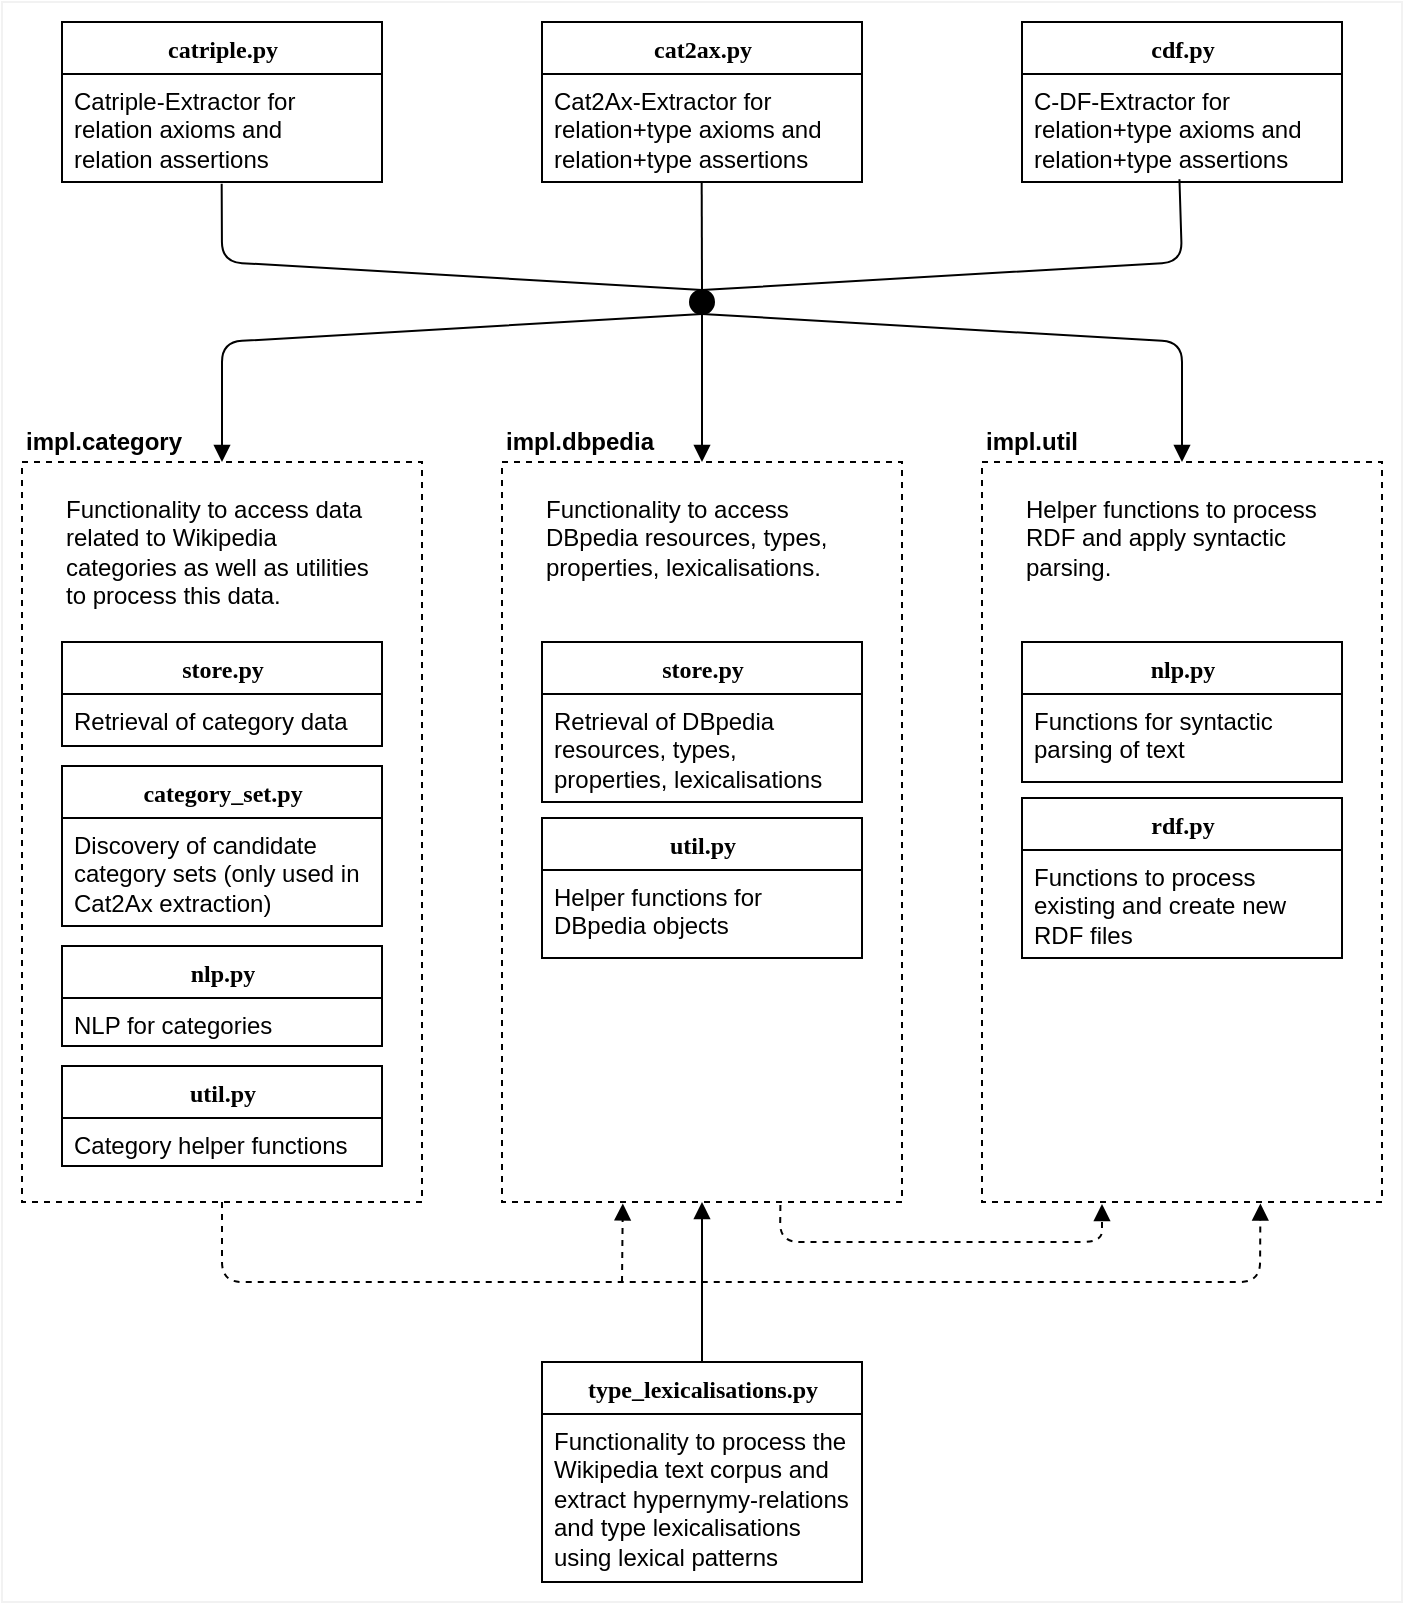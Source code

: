 <mxfile version="10.8.1" type="device"><diagram name="Page-1" id="9f46799a-70d6-7492-0946-bef42562c5a5"><mxGraphModel dx="964" dy="499" grid="1" gridSize="10" guides="1" tooltips="1" connect="1" arrows="1" fold="1" page="1" pageScale="1" pageWidth="1100" pageHeight="850" background="#ffffff" math="0" shadow="0"><root><mxCell id="0"/><mxCell id="1" parent="0"/><mxCell id="nBmZnEnPKe8-5diGlsJb-5" value="" style="rounded=0;whiteSpace=wrap;html=1;fillColor=none;dashed=1;" vertex="1" parent="1"><mxGeometry x="60" y="260" width="200" height="370" as="geometry"/></mxCell><mxCell id="78961159f06e98e8-30" value="cat2ax.py" style="swimlane;html=1;fontStyle=1;align=center;verticalAlign=top;childLayout=stackLayout;horizontal=1;startSize=26;horizontalStack=0;resizeParent=1;resizeLast=0;collapsible=1;marginBottom=0;swimlaneFillColor=#ffffff;rounded=0;shadow=0;comic=0;labelBackgroundColor=none;strokeColor=#000000;strokeWidth=1;fillColor=none;fontFamily=Verdana;fontSize=12;fontColor=#000000;" parent="1" vertex="1"><mxGeometry x="320" y="40" width="160" height="80" as="geometry"/></mxCell><mxCell id="78961159f06e98e8-31" value="Cat2Ax-Extractor for relation+type axioms and relation+type assertions" style="text;html=1;strokeColor=none;fillColor=none;align=left;verticalAlign=top;spacingLeft=4;spacingRight=4;whiteSpace=wrap;overflow=hidden;rotatable=0;points=[[0,0.5],[1,0.5]];portConstraint=eastwest;" parent="78961159f06e98e8-30" vertex="1"><mxGeometry y="26" width="160" height="54" as="geometry"/></mxCell><mxCell id="78961159f06e98e8-56" value="store.py" style="swimlane;html=1;fontStyle=1;align=center;verticalAlign=top;childLayout=stackLayout;horizontal=1;startSize=26;horizontalStack=0;resizeParent=1;resizeLast=0;collapsible=1;marginBottom=0;swimlaneFillColor=#ffffff;rounded=0;shadow=0;comic=0;labelBackgroundColor=none;strokeColor=#000000;strokeWidth=1;fillColor=none;fontFamily=Verdana;fontSize=12;fontColor=#000000;" parent="1" vertex="1"><mxGeometry x="80" y="350" width="160" height="52" as="geometry"/></mxCell><mxCell id="78961159f06e98e8-57" value="Retrieval of category data" style="text;html=1;strokeColor=none;fillColor=none;align=left;verticalAlign=top;spacingLeft=4;spacingRight=4;whiteSpace=wrap;overflow=hidden;rotatable=0;points=[[0,0.5],[1,0.5]];portConstraint=eastwest;" parent="78961159f06e98e8-56" vertex="1"><mxGeometry y="26" width="160" height="26" as="geometry"/></mxCell><mxCell id="nBmZnEnPKe8-5diGlsJb-1" value="catriple.py" style="swimlane;html=1;fontStyle=1;align=center;verticalAlign=top;childLayout=stackLayout;horizontal=1;startSize=26;horizontalStack=0;resizeParent=1;resizeLast=0;collapsible=1;marginBottom=0;swimlaneFillColor=#ffffff;rounded=0;shadow=0;comic=0;labelBackgroundColor=none;strokeColor=#000000;strokeWidth=1;fillColor=none;fontFamily=Verdana;fontSize=12;fontColor=#000000;" vertex="1" parent="1"><mxGeometry x="80" y="40" width="160" height="80" as="geometry"/></mxCell><mxCell id="nBmZnEnPKe8-5diGlsJb-2" value="Catriple-Extractor for relation axioms and&lt;br&gt;relation assertions" style="text;html=1;strokeColor=none;fillColor=none;align=left;verticalAlign=top;spacingLeft=4;spacingRight=4;whiteSpace=wrap;overflow=hidden;rotatable=0;points=[[0,0.5],[1,0.5]];portConstraint=eastwest;" vertex="1" parent="nBmZnEnPKe8-5diGlsJb-1"><mxGeometry y="26" width="160" height="54" as="geometry"/></mxCell><mxCell id="nBmZnEnPKe8-5diGlsJb-3" value="cdf.py" style="swimlane;html=1;fontStyle=1;align=center;verticalAlign=top;childLayout=stackLayout;horizontal=1;startSize=26;horizontalStack=0;resizeParent=1;resizeLast=0;collapsible=1;marginBottom=0;swimlaneFillColor=#ffffff;rounded=0;shadow=0;comic=0;labelBackgroundColor=none;strokeColor=#000000;strokeWidth=1;fillColor=none;fontFamily=Verdana;fontSize=12;fontColor=#000000;" vertex="1" parent="1"><mxGeometry x="560" y="40" width="160" height="80" as="geometry"/></mxCell><mxCell id="nBmZnEnPKe8-5diGlsJb-4" value="C-DF-Extractor for relation+type axioms and relation+type assertions" style="text;html=1;strokeColor=none;fillColor=none;align=left;verticalAlign=top;spacingLeft=4;spacingRight=4;whiteSpace=wrap;overflow=hidden;rotatable=0;points=[[0,0.5],[1,0.5]];portConstraint=eastwest;" vertex="1" parent="nBmZnEnPKe8-5diGlsJb-3"><mxGeometry y="26" width="160" height="54" as="geometry"/></mxCell><mxCell id="nBmZnEnPKe8-5diGlsJb-6" value="&lt;b&gt;impl.category&lt;/b&gt;" style="text;html=1;strokeColor=none;fillColor=none;align=left;verticalAlign=middle;whiteSpace=wrap;rounded=0;dashed=1;" vertex="1" parent="1"><mxGeometry x="60" y="240" width="200" height="20" as="geometry"/></mxCell><mxCell id="nBmZnEnPKe8-5diGlsJb-7" value="" style="rounded=0;whiteSpace=wrap;html=1;fillColor=none;dashed=1;" vertex="1" parent="1"><mxGeometry x="300" y="260" width="200" height="370" as="geometry"/></mxCell><mxCell id="nBmZnEnPKe8-5diGlsJb-8" value="&lt;b&gt;impl.dbpedia&lt;/b&gt;" style="text;html=1;strokeColor=none;fillColor=none;align=left;verticalAlign=middle;whiteSpace=wrap;rounded=0;dashed=1;" vertex="1" parent="1"><mxGeometry x="300" y="240" width="200" height="20" as="geometry"/></mxCell><mxCell id="nBmZnEnPKe8-5diGlsJb-9" value="" style="rounded=0;whiteSpace=wrap;html=1;fillColor=none;dashed=1;" vertex="1" parent="1"><mxGeometry x="540" y="260" width="200" height="370" as="geometry"/></mxCell><mxCell id="nBmZnEnPKe8-5diGlsJb-10" value="&lt;b&gt;impl.util&lt;/b&gt;" style="text;html=1;strokeColor=none;fillColor=none;align=left;verticalAlign=middle;whiteSpace=wrap;rounded=0;dashed=1;" vertex="1" parent="1"><mxGeometry x="540" y="240" width="200" height="20" as="geometry"/></mxCell><mxCell id="nBmZnEnPKe8-5diGlsJb-11" value="" style="endArrow=none;html=1;exitX=0.5;exitY=1;exitDx=0;exitDy=0;entryX=0.5;entryY=1;entryDx=0;entryDy=0;startArrow=block;startFill=1;" edge="1" parent="1" source="nBmZnEnPKe8-5diGlsJb-6" target="nBmZnEnPKe8-5diGlsJb-14"><mxGeometry width="50" height="50" relative="1" as="geometry"><mxPoint x="270" y="220" as="sourcePoint"/><mxPoint x="400" y="180" as="targetPoint"/><Array as="points"><mxPoint x="160" y="200"/></Array></mxGeometry></mxCell><mxCell id="nBmZnEnPKe8-5diGlsJb-12" value="" style="endArrow=none;html=1;exitX=0.5;exitY=1;exitDx=0;exitDy=0;entryX=0.5;entryY=1;entryDx=0;entryDy=0;startArrow=block;startFill=1;" edge="1" parent="1" source="nBmZnEnPKe8-5diGlsJb-10" target="nBmZnEnPKe8-5diGlsJb-14"><mxGeometry width="50" height="50" relative="1" as="geometry"><mxPoint x="170" y="250" as="sourcePoint"/><mxPoint x="400" y="180" as="targetPoint"/><Array as="points"><mxPoint x="640" y="200"/></Array></mxGeometry></mxCell><mxCell id="nBmZnEnPKe8-5diGlsJb-13" value="" style="endArrow=none;html=1;exitX=0.5;exitY=1;exitDx=0;exitDy=0;" edge="1" parent="1" source="nBmZnEnPKe8-5diGlsJb-14"><mxGeometry width="50" height="50" relative="1" as="geometry"><mxPoint x="180" y="260" as="sourcePoint"/><mxPoint x="400" y="180" as="targetPoint"/><Array as="points"/></mxGeometry></mxCell><mxCell id="nBmZnEnPKe8-5diGlsJb-15" value="" style="endArrow=none;html=1;exitX=0.5;exitY=1;exitDx=0;exitDy=0;startArrow=block;startFill=1;" edge="1" parent="1" source="nBmZnEnPKe8-5diGlsJb-8" target="nBmZnEnPKe8-5diGlsJb-14"><mxGeometry width="50" height="50" relative="1" as="geometry"><mxPoint x="399.706" y="240.412" as="sourcePoint"/><mxPoint x="400" y="180" as="targetPoint"/><Array as="points"/></mxGeometry></mxCell><mxCell id="nBmZnEnPKe8-5diGlsJb-14" value="" style="ellipse;whiteSpace=wrap;html=1;aspect=fixed;fillColor=#000000;align=left;" vertex="1" parent="1"><mxGeometry x="394" y="174" width="12" height="12" as="geometry"/></mxCell><mxCell id="nBmZnEnPKe8-5diGlsJb-17" value="" style="endArrow=none;html=1;exitX=0.499;exitY=1.016;exitDx=0;exitDy=0;entryX=0.5;entryY=0;entryDx=0;entryDy=0;exitPerimeter=0;" edge="1" parent="1" source="nBmZnEnPKe8-5diGlsJb-2" target="nBmZnEnPKe8-5diGlsJb-14"><mxGeometry width="50" height="50" relative="1" as="geometry"><mxPoint x="169.857" y="250.286" as="sourcePoint"/><mxPoint x="410" y="190" as="targetPoint"/><Array as="points"><mxPoint x="160" y="160"/></Array></mxGeometry></mxCell><mxCell id="nBmZnEnPKe8-5diGlsJb-18" value="" style="endArrow=none;html=1;entryX=0.492;entryY=0.974;entryDx=0;entryDy=0;entryPerimeter=0;exitX=0.5;exitY=0;exitDx=0;exitDy=0;" edge="1" parent="1" source="nBmZnEnPKe8-5diGlsJb-14" target="nBmZnEnPKe8-5diGlsJb-4"><mxGeometry width="50" height="50" relative="1" as="geometry"><mxPoint x="404" y="176" as="sourcePoint"/><mxPoint x="420" y="200" as="targetPoint"/><Array as="points"><mxPoint x="640" y="160"/></Array></mxGeometry></mxCell><mxCell id="nBmZnEnPKe8-5diGlsJb-21" value="" style="endArrow=none;html=1;entryX=0.499;entryY=0.996;entryDx=0;entryDy=0;entryPerimeter=0;exitX=0.5;exitY=0;exitDx=0;exitDy=0;" edge="1" parent="1" source="nBmZnEnPKe8-5diGlsJb-14" target="78961159f06e98e8-31"><mxGeometry width="50" height="50" relative="1" as="geometry"><mxPoint x="401" y="176" as="sourcePoint"/><mxPoint x="410" y="196" as="targetPoint"/><Array as="points"/></mxGeometry></mxCell><mxCell id="nBmZnEnPKe8-5diGlsJb-22" value="" style="endArrow=block;html=1;exitX=0.5;exitY=1;exitDx=0;exitDy=0;dashed=1;endFill=1;entryX=0.696;entryY=1.002;entryDx=0;entryDy=0;entryPerimeter=0;" edge="1" parent="1" source="nBmZnEnPKe8-5diGlsJb-5" target="nBmZnEnPKe8-5diGlsJb-9"><mxGeometry width="50" height="50" relative="1" as="geometry"><mxPoint x="60" y="1070" as="sourcePoint"/><mxPoint x="669" y="660" as="targetPoint"/><Array as="points"><mxPoint x="160" y="670"/><mxPoint x="450" y="670"/><mxPoint x="679" y="670"/></Array></mxGeometry></mxCell><mxCell id="nBmZnEnPKe8-5diGlsJb-23" value="" style="endArrow=block;dashed=1;html=1;endFill=1;entryX=0.302;entryY=1.002;entryDx=0;entryDy=0;entryPerimeter=0;" edge="1" parent="1" target="nBmZnEnPKe8-5diGlsJb-7"><mxGeometry width="50" height="50" relative="1" as="geometry"><mxPoint x="360" y="670" as="sourcePoint"/><mxPoint x="361" y="644" as="targetPoint"/></mxGeometry></mxCell><mxCell id="nBmZnEnPKe8-5diGlsJb-24" value="" style="endArrow=block;dashed=1;html=1;exitX=0.696;exitY=1.004;exitDx=0;exitDy=0;exitPerimeter=0;endFill=1;" edge="1" parent="1" source="nBmZnEnPKe8-5diGlsJb-7"><mxGeometry width="50" height="50" relative="1" as="geometry"><mxPoint x="580" y="730" as="sourcePoint"/><mxPoint x="600" y="631" as="targetPoint"/><Array as="points"><mxPoint x="439" y="650"/><mxPoint x="600" y="650"/></Array></mxGeometry></mxCell><mxCell id="nBmZnEnPKe8-5diGlsJb-25" value="&lt;div style=&quot;text-align: left&quot;&gt;&lt;span&gt;Functionality to access data related to Wikipedia categories as well as utilities to process this data.&lt;/span&gt;&lt;/div&gt;" style="text;html=1;strokeColor=none;fillColor=none;align=left;verticalAlign=top;whiteSpace=wrap;rounded=0;" vertex="1" parent="1"><mxGeometry x="80" y="270" width="160" height="50" as="geometry"/></mxCell><mxCell id="nBmZnEnPKe8-5diGlsJb-26" value="&lt;div style=&quot;text-align: left&quot;&gt;&lt;span&gt;Functionality to access DBpedia resources, types, properties, lexicalisations.&lt;/span&gt;&lt;/div&gt;" style="text;html=1;strokeColor=none;fillColor=none;align=left;verticalAlign=top;whiteSpace=wrap;rounded=0;" vertex="1" parent="1"><mxGeometry x="320" y="270" width="160" height="50" as="geometry"/></mxCell><mxCell id="nBmZnEnPKe8-5diGlsJb-27" value="&lt;div style=&quot;text-align: left&quot;&gt;&lt;span&gt;Helper functions to process RDF and apply syntactic parsing.&lt;/span&gt;&lt;/div&gt;" style="text;html=1;strokeColor=none;fillColor=none;align=left;verticalAlign=top;whiteSpace=wrap;rounded=0;" vertex="1" parent="1"><mxGeometry x="560" y="270" width="160" height="50" as="geometry"/></mxCell><mxCell id="nBmZnEnPKe8-5diGlsJb-28" value="category_set.py" style="swimlane;html=1;fontStyle=1;align=center;verticalAlign=top;childLayout=stackLayout;horizontal=1;startSize=26;horizontalStack=0;resizeParent=1;resizeLast=0;collapsible=1;marginBottom=0;swimlaneFillColor=#ffffff;rounded=0;shadow=0;comic=0;labelBackgroundColor=none;strokeColor=#000000;strokeWidth=1;fillColor=none;fontFamily=Verdana;fontSize=12;fontColor=#000000;" vertex="1" parent="1"><mxGeometry x="80" y="412" width="160" height="80" as="geometry"/></mxCell><mxCell id="nBmZnEnPKe8-5diGlsJb-29" value="Discovery of candidate category sets (only used in Cat2Ax extraction)" style="text;html=1;strokeColor=none;fillColor=none;align=left;verticalAlign=top;spacingLeft=4;spacingRight=4;whiteSpace=wrap;overflow=hidden;rotatable=0;points=[[0,0.5],[1,0.5]];portConstraint=eastwest;" vertex="1" parent="nBmZnEnPKe8-5diGlsJb-28"><mxGeometry y="26" width="160" height="54" as="geometry"/></mxCell><mxCell id="nBmZnEnPKe8-5diGlsJb-30" value="nlp.py" style="swimlane;html=1;fontStyle=1;align=center;verticalAlign=top;childLayout=stackLayout;horizontal=1;startSize=26;horizontalStack=0;resizeParent=1;resizeLast=0;collapsible=1;marginBottom=0;swimlaneFillColor=#ffffff;rounded=0;shadow=0;comic=0;labelBackgroundColor=none;strokeColor=#000000;strokeWidth=1;fillColor=none;fontFamily=Verdana;fontSize=12;fontColor=#000000;" vertex="1" parent="1"><mxGeometry x="80" y="502" width="160" height="50" as="geometry"/></mxCell><mxCell id="nBmZnEnPKe8-5diGlsJb-31" value="NLP for categories" style="text;html=1;strokeColor=none;fillColor=none;align=left;verticalAlign=top;spacingLeft=4;spacingRight=4;whiteSpace=wrap;overflow=hidden;rotatable=0;points=[[0,0.5],[1,0.5]];portConstraint=eastwest;" vertex="1" parent="nBmZnEnPKe8-5diGlsJb-30"><mxGeometry y="26" width="160" height="24" as="geometry"/></mxCell><mxCell id="nBmZnEnPKe8-5diGlsJb-32" value="util.py" style="swimlane;html=1;fontStyle=1;align=center;verticalAlign=top;childLayout=stackLayout;horizontal=1;startSize=26;horizontalStack=0;resizeParent=1;resizeLast=0;collapsible=1;marginBottom=0;swimlaneFillColor=#ffffff;rounded=0;shadow=0;comic=0;labelBackgroundColor=none;strokeColor=#000000;strokeWidth=1;fillColor=none;fontFamily=Verdana;fontSize=12;fontColor=#000000;" vertex="1" parent="1"><mxGeometry x="80" y="562" width="160" height="50" as="geometry"/></mxCell><mxCell id="nBmZnEnPKe8-5diGlsJb-33" value="Category helper functions" style="text;html=1;strokeColor=none;fillColor=none;align=left;verticalAlign=top;spacingLeft=4;spacingRight=4;whiteSpace=wrap;overflow=hidden;rotatable=0;points=[[0,0.5],[1,0.5]];portConstraint=eastwest;" vertex="1" parent="nBmZnEnPKe8-5diGlsJb-32"><mxGeometry y="26" width="160" height="24" as="geometry"/></mxCell><mxCell id="nBmZnEnPKe8-5diGlsJb-34" value="store.py" style="swimlane;html=1;fontStyle=1;align=center;verticalAlign=top;childLayout=stackLayout;horizontal=1;startSize=26;horizontalStack=0;resizeParent=1;resizeLast=0;collapsible=1;marginBottom=0;swimlaneFillColor=#ffffff;rounded=0;shadow=0;comic=0;labelBackgroundColor=none;strokeColor=#000000;strokeWidth=1;fillColor=none;fontFamily=Verdana;fontSize=12;fontColor=#000000;" vertex="1" parent="1"><mxGeometry x="320" y="350" width="160" height="80" as="geometry"/></mxCell><mxCell id="nBmZnEnPKe8-5diGlsJb-35" value="Retrieval of DBpedia resources, types, properties, lexicalisations" style="text;html=1;strokeColor=none;fillColor=none;align=left;verticalAlign=top;spacingLeft=4;spacingRight=4;whiteSpace=wrap;overflow=hidden;rotatable=0;points=[[0,0.5],[1,0.5]];portConstraint=eastwest;" vertex="1" parent="nBmZnEnPKe8-5diGlsJb-34"><mxGeometry y="26" width="160" height="54" as="geometry"/></mxCell><mxCell id="nBmZnEnPKe8-5diGlsJb-36" value="util.py" style="swimlane;html=1;fontStyle=1;align=center;verticalAlign=top;childLayout=stackLayout;horizontal=1;startSize=26;horizontalStack=0;resizeParent=1;resizeLast=0;collapsible=1;marginBottom=0;swimlaneFillColor=#ffffff;rounded=0;shadow=0;comic=0;labelBackgroundColor=none;strokeColor=#000000;strokeWidth=1;fillColor=none;fontFamily=Verdana;fontSize=12;fontColor=#000000;" vertex="1" parent="1"><mxGeometry x="320" y="438" width="160" height="70" as="geometry"/></mxCell><mxCell id="nBmZnEnPKe8-5diGlsJb-37" value="Helper functions for DBpedia objects" style="text;html=1;strokeColor=none;fillColor=none;align=left;verticalAlign=top;spacingLeft=4;spacingRight=4;whiteSpace=wrap;overflow=hidden;rotatable=0;points=[[0,0.5],[1,0.5]];portConstraint=eastwest;" vertex="1" parent="nBmZnEnPKe8-5diGlsJb-36"><mxGeometry y="26" width="160" height="44" as="geometry"/></mxCell><mxCell id="nBmZnEnPKe8-5diGlsJb-38" value="nlp.py" style="swimlane;html=1;fontStyle=1;align=center;verticalAlign=top;childLayout=stackLayout;horizontal=1;startSize=26;horizontalStack=0;resizeParent=1;resizeLast=0;collapsible=1;marginBottom=0;swimlaneFillColor=#ffffff;rounded=0;shadow=0;comic=0;labelBackgroundColor=none;strokeColor=#000000;strokeWidth=1;fillColor=none;fontFamily=Verdana;fontSize=12;fontColor=#000000;" vertex="1" parent="1"><mxGeometry x="560" y="350" width="160" height="70" as="geometry"/></mxCell><mxCell id="nBmZnEnPKe8-5diGlsJb-39" value="Functions for syntactic parsing of text" style="text;html=1;strokeColor=none;fillColor=none;align=left;verticalAlign=top;spacingLeft=4;spacingRight=4;whiteSpace=wrap;overflow=hidden;rotatable=0;points=[[0,0.5],[1,0.5]];portConstraint=eastwest;" vertex="1" parent="nBmZnEnPKe8-5diGlsJb-38"><mxGeometry y="26" width="160" height="44" as="geometry"/></mxCell><mxCell id="nBmZnEnPKe8-5diGlsJb-40" value="rdf.py" style="swimlane;html=1;fontStyle=1;align=center;verticalAlign=top;childLayout=stackLayout;horizontal=1;startSize=26;horizontalStack=0;resizeParent=1;resizeLast=0;collapsible=1;marginBottom=0;swimlaneFillColor=#ffffff;rounded=0;shadow=0;comic=0;labelBackgroundColor=none;strokeColor=#000000;strokeWidth=1;fillColor=none;fontFamily=Verdana;fontSize=12;fontColor=#000000;" vertex="1" parent="1"><mxGeometry x="560" y="428" width="160" height="80" as="geometry"/></mxCell><mxCell id="nBmZnEnPKe8-5diGlsJb-41" value="Functions to process existing and create new RDF files" style="text;html=1;strokeColor=none;fillColor=none;align=left;verticalAlign=top;spacingLeft=4;spacingRight=4;whiteSpace=wrap;overflow=hidden;rotatable=0;points=[[0,0.5],[1,0.5]];portConstraint=eastwest;" vertex="1" parent="nBmZnEnPKe8-5diGlsJb-40"><mxGeometry y="26" width="160" height="54" as="geometry"/></mxCell><mxCell id="nBmZnEnPKe8-5diGlsJb-43" value="type_lexicalisations.py" style="swimlane;html=1;fontStyle=1;align=center;verticalAlign=top;childLayout=stackLayout;horizontal=1;startSize=26;horizontalStack=0;resizeParent=1;resizeLast=0;collapsible=1;marginBottom=0;swimlaneFillColor=#ffffff;rounded=0;shadow=0;comic=0;labelBackgroundColor=none;strokeColor=#000000;strokeWidth=1;fillColor=none;fontFamily=Verdana;fontSize=12;fontColor=#000000;" vertex="1" parent="1"><mxGeometry x="320" y="710" width="160" height="110" as="geometry"/></mxCell><mxCell id="nBmZnEnPKe8-5diGlsJb-44" value="Functionality to process the Wikipedia text corpus and extract hypernymy-relations and type lexicalisations using lexical patterns" style="text;html=1;strokeColor=none;fillColor=none;align=left;verticalAlign=top;spacingLeft=4;spacingRight=4;whiteSpace=wrap;overflow=hidden;rotatable=0;points=[[0,0.5],[1,0.5]];portConstraint=eastwest;" vertex="1" parent="nBmZnEnPKe8-5diGlsJb-43"><mxGeometry y="26" width="160" height="84" as="geometry"/></mxCell><mxCell id="nBmZnEnPKe8-5diGlsJb-45" value="" style="endArrow=block;html=1;exitX=0.5;exitY=0;exitDx=0;exitDy=0;entryX=0.5;entryY=1;entryDx=0;entryDy=0;endFill=1;" edge="1" parent="1" source="nBmZnEnPKe8-5diGlsJb-43" target="nBmZnEnPKe8-5diGlsJb-7"><mxGeometry width="50" height="50" relative="1" as="geometry"><mxPoint x="260" y="755" as="sourcePoint"/><mxPoint x="310" y="705" as="targetPoint"/></mxGeometry></mxCell><mxCell id="nBmZnEnPKe8-5diGlsJb-46" value="" style="rounded=0;whiteSpace=wrap;html=1;fillColor=none;align=left;strokeColor=#F2F2F2;" vertex="1" parent="1"><mxGeometry x="50" y="30" width="700" height="800" as="geometry"/></mxCell></root></mxGraphModel></diagram></mxfile>